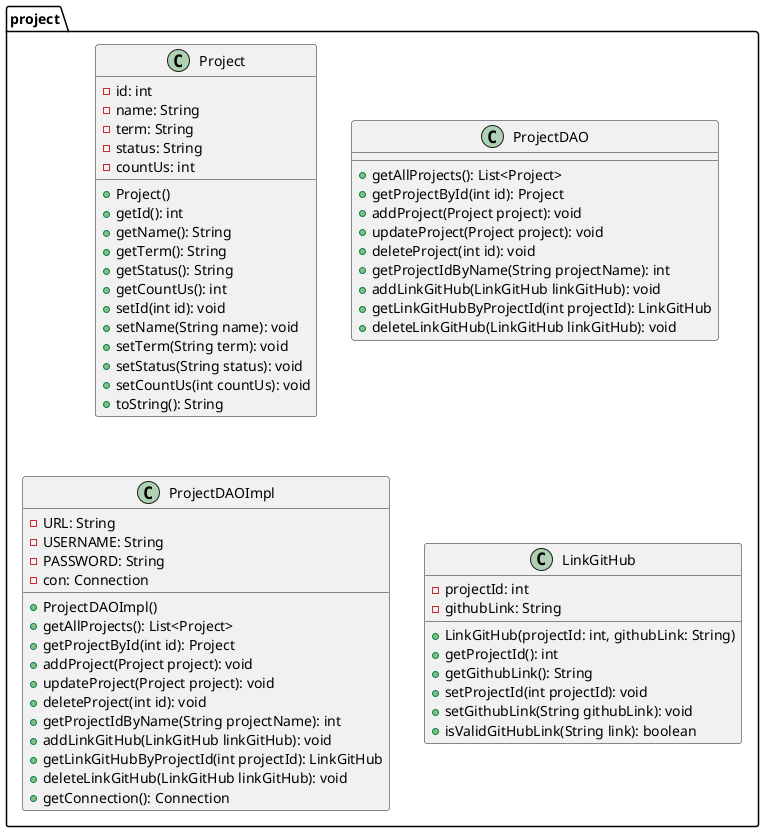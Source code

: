@startuml

package project {
    class Project {
        - id: int
        - name: String
        - term: String
        - status: String
        - countUs: int
        + Project()
        + getId(): int
        + getName(): String
        + getTerm(): String
        + getStatus(): String
        + getCountUs(): int
        + setId(int id): void
        + setName(String name): void
        + setTerm(String term): void
        + setStatus(String status): void
        + setCountUs(int countUs): void
        + toString(): String
    }

    class ProjectDAO {
        + getAllProjects(): List<Project>
        + getProjectById(int id): Project
        + addProject(Project project): void
        + updateProject(Project project): void
        + deleteProject(int id): void
        + getProjectIdByName(String projectName): int
        + addLinkGitHub(LinkGitHub linkGitHub): void
        + getLinkGitHubByProjectId(int projectId): LinkGitHub
        + deleteLinkGitHub(LinkGitHub linkGitHub): void
    }

    class ProjectDAOImpl {
        - URL: String
        - USERNAME: String
        - PASSWORD: String
        - con: Connection
        + ProjectDAOImpl()
        + getAllProjects(): List<Project>
        + getProjectById(int id): Project
        + addProject(Project project): void
        + updateProject(Project project): void
        + deleteProject(int id): void
        + getProjectIdByName(String projectName): int
        + addLinkGitHub(LinkGitHub linkGitHub): void
        + getLinkGitHubByProjectId(int projectId): LinkGitHub
        + deleteLinkGitHub(LinkGitHub linkGitHub): void
        + getConnection(): Connection
    }

    class LinkGitHub {
        - projectId: int
        - githubLink: String
        + LinkGitHub(projectId: int, githubLink: String)
        + getProjectId(): int
        + getGithubLink(): String
        + setProjectId(int projectId): void
        + setGithubLink(String githubLink): void
        + isValidGitHubLink(String link): boolean
    }

}

@enduml
